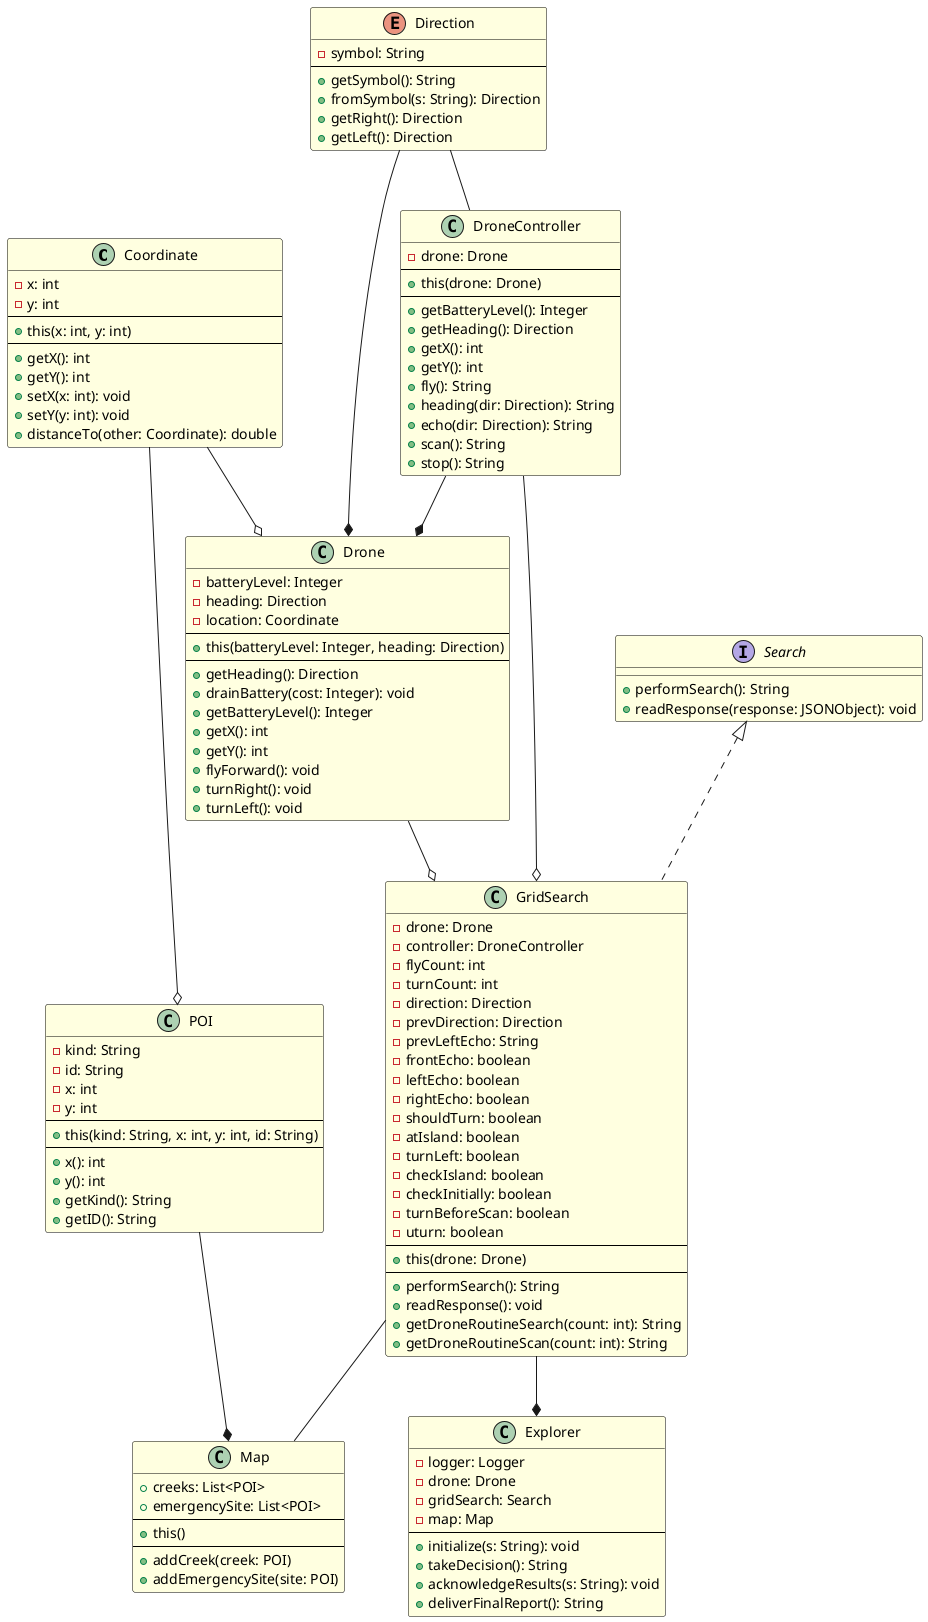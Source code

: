 @startuml A2

!define MyTheme
skinparam class {
    BackgroundColor #LightYellow
    BorderColor #000000
    FontColor #000000
}

skinparam stereotypeCBackgroundColor #LightYellow
skinparam stereotypeCBorderColor #000000
skinparam stereotypeCFontColor #000000

class Coordinate {
    - x: int
    - y: int
    --
    + this(x: int, y: int)
    --
    + getX(): int
    + getY(): int
    + setX(x: int): void
    + setY(y: int): void
    + distanceTo(other: Coordinate): double
}

enum Direction {
  - symbol: String
  --
  + getSymbol(): String
  + fromSymbol(s: String): Direction
  + getRight(): Direction
  + getLeft(): Direction
}

class Drone {
  - batteryLevel: Integer
  - heading: Direction
  - location: Coordinate
  --
  + this(batteryLevel: Integer, heading: Direction)
  --
  + getHeading(): Direction
  + drainBattery(cost: Integer): void
  + getBatteryLevel(): Integer
  + getX(): int
  + getY(): int
  + flyForward(): void
  + turnRight(): void
  + turnLeft(): void
}

class DroneController {
  - drone: Drone
  --
  + this(drone: Drone)
  --
  + getBatteryLevel(): Integer
  + getHeading(): Direction
  + getX(): int
  + getY(): int
  + fly(): String
  + heading(dir: Direction): String
  + echo(dir: Direction): String
  + scan(): String
  + stop(): String
}

class Map {
    + creeks: List<POI>
    + emergencySite: List<POI>
    --
    + this()
    --
    + addCreek(creek: POI)
    + addEmergencySite(site: POI)
}

class POI {
  - kind: String
  - id: String
  - x: int
  - y: int
  --
    + this(kind: String, x: int, y: int, id: String)
  --
    + x(): int
    + y(): int
    + getKind(): String
    + getID(): String
}

interface Search {
  + performSearch(): String
  + readResponse(response: JSONObject): void
}

' class Runner {
'   + <<static>> main(): void
' }

class Explorer {
  - logger: Logger
  - drone: Drone
  - gridSearch: Search
  - map: Map
  --
  + initialize(s: String): void
  + takeDecision(): String
  + acknowledgeResults(s: String): void
  + deliverFinalReport(): String
}

class GridSearch {
  - drone: Drone
  - controller: DroneController
  - flyCount: int
  - turnCount: int
  - direction: Direction
  - prevDirection: Direction
  - prevLeftEcho: String
  - frontEcho: boolean
  - leftEcho: boolean
  - rightEcho: boolean
  - shouldTurn: boolean
  - atIsland: boolean
  - turnLeft: boolean
  - checkIsland: boolean
  - checkInitially: boolean
  - turnBeforeScan: boolean
  - uturn: boolean
  --
  + this(drone: Drone)
  --
  + performSearch(): String
  + readResponse(): void
  + getDroneRoutineSearch(count: int): String
  + getDroneRoutineScan(count: int): String
}




Search <|.. GridSearch
Coordinate --o Drone
Coordinate --o POI
DroneController --* Drone
POI --* Map

Drone --o GridSearch
DroneController --o GridSearch

GridSearch --* Explorer

Direction --* Drone

Direction -- DroneController

GridSearch -- Map


@enduml